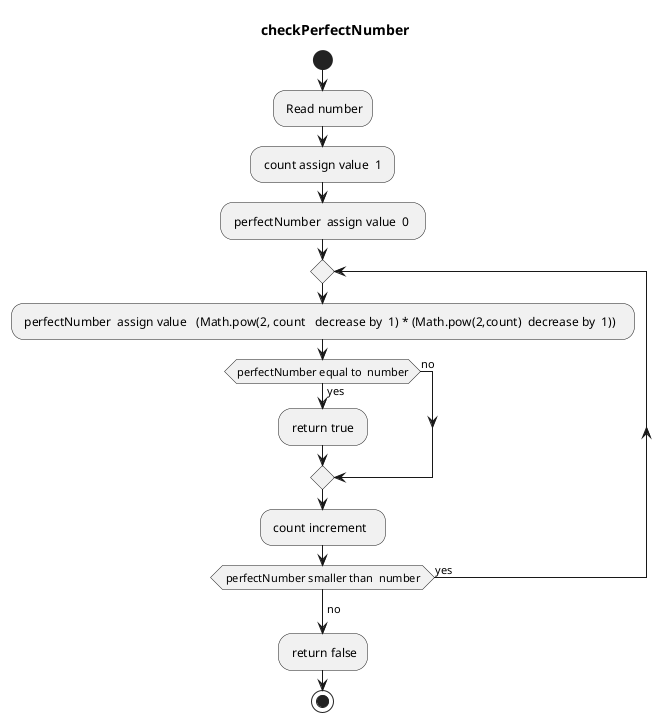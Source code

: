 @startuml 
    title checkPerfectNumber
    start
    : Read number; 
    : count assign value  1 ;  
    : perfectNumber  assign value  0  ;  
    repeat 
    : perfectNumber  assign value   (Math.pow(2, count   decrease by  1) * (Math.pow(2,count)  decrease by  1))   ; 
    if(perfectNumber equal to  number) then (yes)
    : return true ; 
    else (no)  
    endif  
    : count increment   ;
    repeat  while ( perfectNumber smaller than  number ) is(yes)
    -> no ; 
    : return false;
    stop
@enduml

